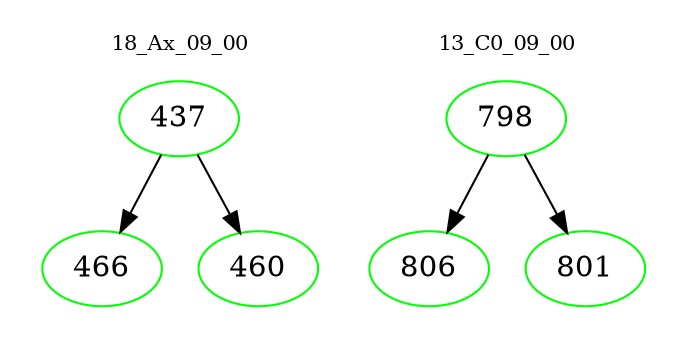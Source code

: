 digraph{
subgraph cluster_0 {
color = white
label = "18_Ax_09_00";
fontsize=10;
T0_437 [label="437", color="green"]
T0_437 -> T0_466 [color="black"]
T0_466 [label="466", color="green"]
T0_437 -> T0_460 [color="black"]
T0_460 [label="460", color="green"]
}
subgraph cluster_1 {
color = white
label = "13_C0_09_00";
fontsize=10;
T1_798 [label="798", color="green"]
T1_798 -> T1_806 [color="black"]
T1_806 [label="806", color="green"]
T1_798 -> T1_801 [color="black"]
T1_801 [label="801", color="green"]
}
}
